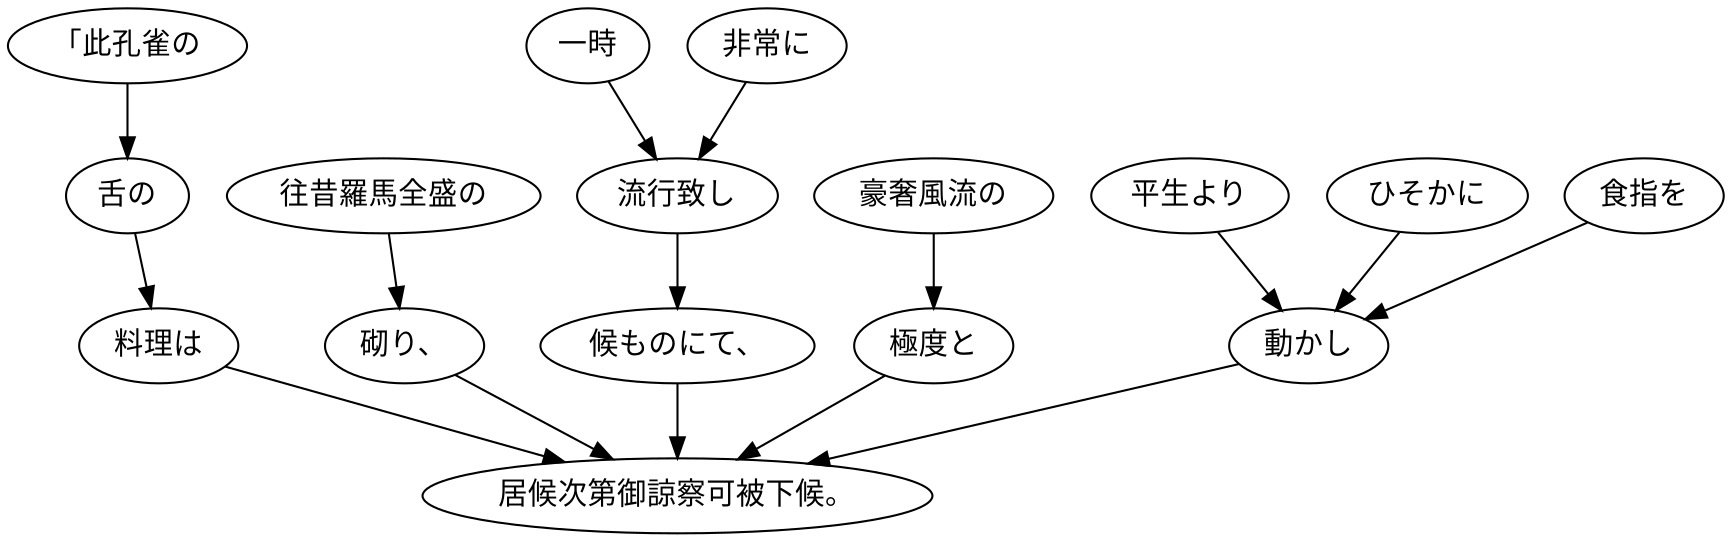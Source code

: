digraph graph883 {
	node0 [label="「此孔雀の"];
	node1 [label="舌の"];
	node2 [label="料理は"];
	node3 [label="往昔羅馬全盛の"];
	node4 [label="砌り、"];
	node5 [label="一時"];
	node6 [label="非常に"];
	node7 [label="流行致し"];
	node8 [label="候ものにて、"];
	node9 [label="豪奢風流の"];
	node10 [label="極度と"];
	node11 [label="平生より"];
	node12 [label="ひそかに"];
	node13 [label="食指を"];
	node14 [label="動かし"];
	node15 [label="居候次第御諒察可被下候。"];
	node0 -> node1;
	node1 -> node2;
	node2 -> node15;
	node3 -> node4;
	node4 -> node15;
	node5 -> node7;
	node6 -> node7;
	node7 -> node8;
	node8 -> node15;
	node9 -> node10;
	node10 -> node15;
	node11 -> node14;
	node12 -> node14;
	node13 -> node14;
	node14 -> node15;
}
